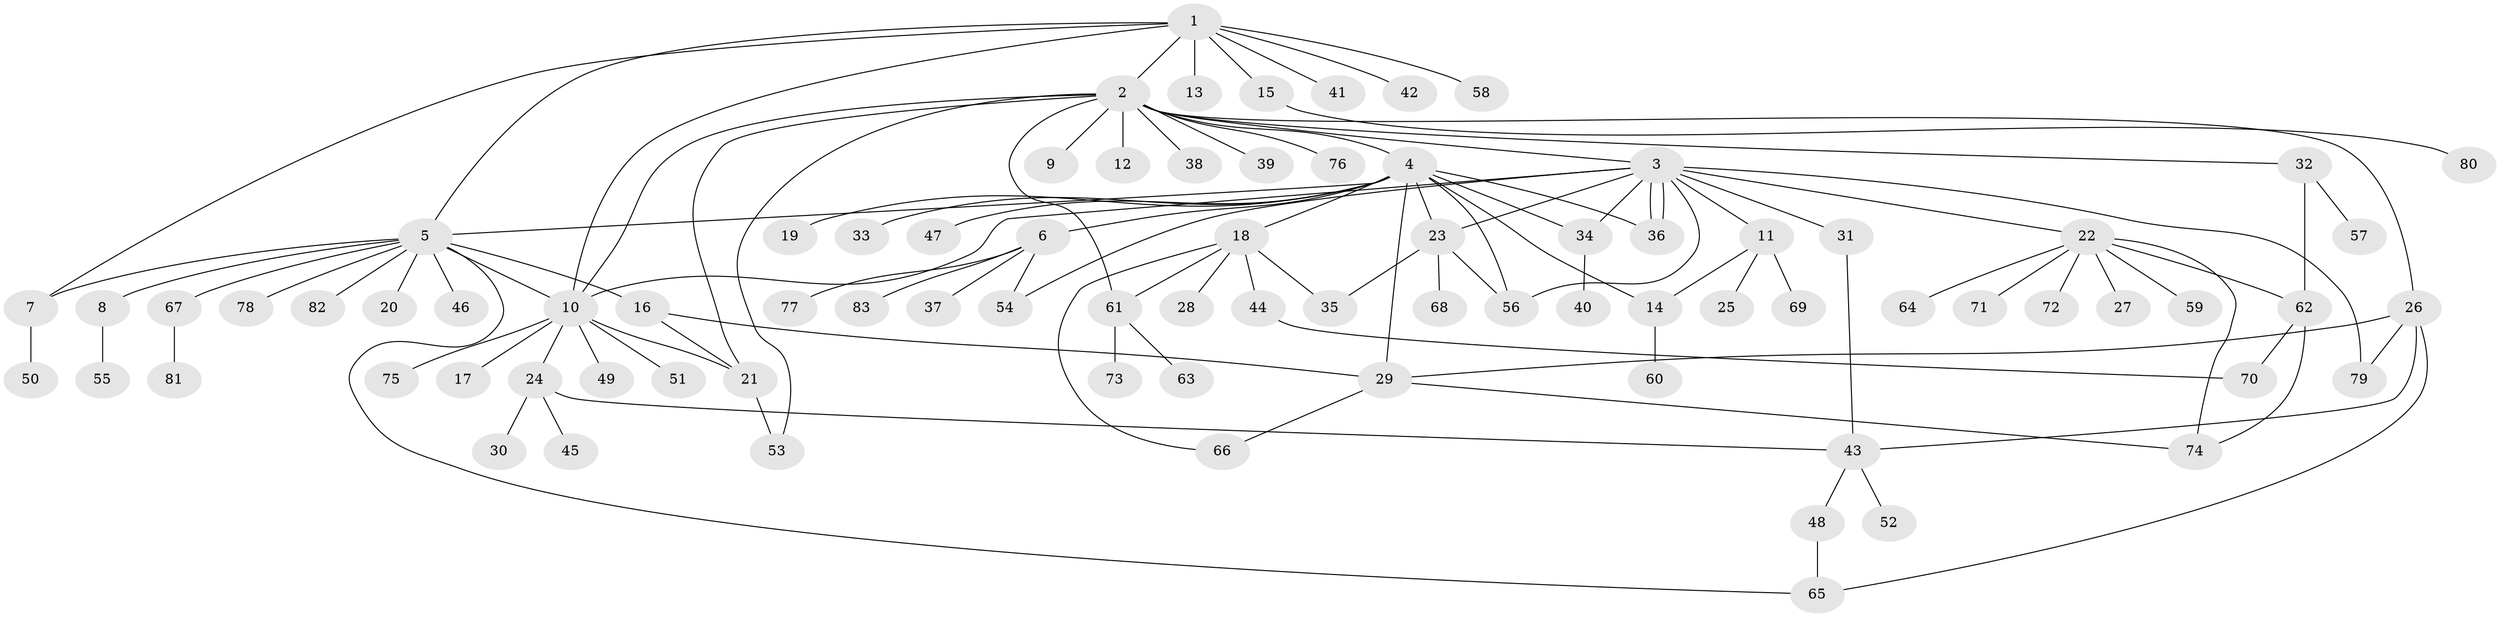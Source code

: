 // coarse degree distribution, {1: 0.7073170731707317, 2: 0.14634146341463414, 12: 0.024390243902439025, 3: 0.07317073170731707, 24: 0.024390243902439025, 6: 0.024390243902439025}
// Generated by graph-tools (version 1.1) at 2025/51/03/04/25 21:51:03]
// undirected, 83 vertices, 112 edges
graph export_dot {
graph [start="1"]
  node [color=gray90,style=filled];
  1;
  2;
  3;
  4;
  5;
  6;
  7;
  8;
  9;
  10;
  11;
  12;
  13;
  14;
  15;
  16;
  17;
  18;
  19;
  20;
  21;
  22;
  23;
  24;
  25;
  26;
  27;
  28;
  29;
  30;
  31;
  32;
  33;
  34;
  35;
  36;
  37;
  38;
  39;
  40;
  41;
  42;
  43;
  44;
  45;
  46;
  47;
  48;
  49;
  50;
  51;
  52;
  53;
  54;
  55;
  56;
  57;
  58;
  59;
  60;
  61;
  62;
  63;
  64;
  65;
  66;
  67;
  68;
  69;
  70;
  71;
  72;
  73;
  74;
  75;
  76;
  77;
  78;
  79;
  80;
  81;
  82;
  83;
  1 -- 2;
  1 -- 5;
  1 -- 7;
  1 -- 10;
  1 -- 13;
  1 -- 15;
  1 -- 41;
  1 -- 42;
  1 -- 58;
  2 -- 3;
  2 -- 4;
  2 -- 9;
  2 -- 10;
  2 -- 12;
  2 -- 21;
  2 -- 26;
  2 -- 32;
  2 -- 38;
  2 -- 39;
  2 -- 53;
  2 -- 61;
  2 -- 76;
  3 -- 10;
  3 -- 11;
  3 -- 22;
  3 -- 23;
  3 -- 31;
  3 -- 34;
  3 -- 36;
  3 -- 36;
  3 -- 54;
  3 -- 56;
  3 -- 79;
  4 -- 5;
  4 -- 6;
  4 -- 14;
  4 -- 18;
  4 -- 19;
  4 -- 23;
  4 -- 29;
  4 -- 33;
  4 -- 34;
  4 -- 36;
  4 -- 47;
  4 -- 56;
  5 -- 7;
  5 -- 8;
  5 -- 10;
  5 -- 16;
  5 -- 20;
  5 -- 46;
  5 -- 65;
  5 -- 67;
  5 -- 78;
  5 -- 82;
  6 -- 37;
  6 -- 54;
  6 -- 77;
  6 -- 83;
  7 -- 50;
  8 -- 55;
  10 -- 17;
  10 -- 21;
  10 -- 24;
  10 -- 49;
  10 -- 51;
  10 -- 75;
  11 -- 14;
  11 -- 25;
  11 -- 69;
  14 -- 60;
  15 -- 80;
  16 -- 21;
  16 -- 29;
  18 -- 28;
  18 -- 35;
  18 -- 44;
  18 -- 61;
  18 -- 66;
  21 -- 53;
  22 -- 27;
  22 -- 59;
  22 -- 62;
  22 -- 64;
  22 -- 71;
  22 -- 72;
  22 -- 74;
  23 -- 35;
  23 -- 56;
  23 -- 68;
  24 -- 30;
  24 -- 43;
  24 -- 45;
  26 -- 29;
  26 -- 43;
  26 -- 65;
  26 -- 79;
  29 -- 66;
  29 -- 74;
  31 -- 43;
  32 -- 57;
  32 -- 62;
  34 -- 40;
  43 -- 48;
  43 -- 52;
  44 -- 70;
  48 -- 65;
  61 -- 63;
  61 -- 73;
  62 -- 70;
  62 -- 74;
  67 -- 81;
}
